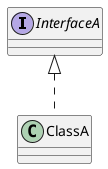 @startuml Interfaces
interface InterfaceA {

}

class ClassA implements InterfaceA {
    
}
@enduml
